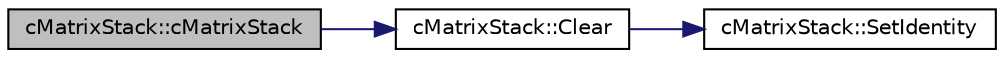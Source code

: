 digraph "cMatrixStack::cMatrixStack"
{
 // LATEX_PDF_SIZE
  edge [fontname="Helvetica",fontsize="10",labelfontname="Helvetica",labelfontsize="10"];
  node [fontname="Helvetica",fontsize="10",shape=record];
  rankdir="LR";
  Node1 [label="cMatrixStack::cMatrixStack",height=0.2,width=0.4,color="black", fillcolor="grey75", style="filled", fontcolor="black",tooltip=" "];
  Node1 -> Node2 [color="midnightblue",fontsize="10",style="solid",fontname="Helvetica"];
  Node2 [label="cMatrixStack::Clear",height=0.2,width=0.4,color="black", fillcolor="white", style="filled",URL="$classc_matrix_stack.html#a7a6960121340936ce0cd6c8eca9c7658",tooltip=" "];
  Node2 -> Node3 [color="midnightblue",fontsize="10",style="solid",fontname="Helvetica"];
  Node3 [label="cMatrixStack::SetIdentity",height=0.2,width=0.4,color="black", fillcolor="white", style="filled",URL="$classc_matrix_stack.html#ac8b8c5ae83905f4775d0eac17aa59bed",tooltip=" "];
}
